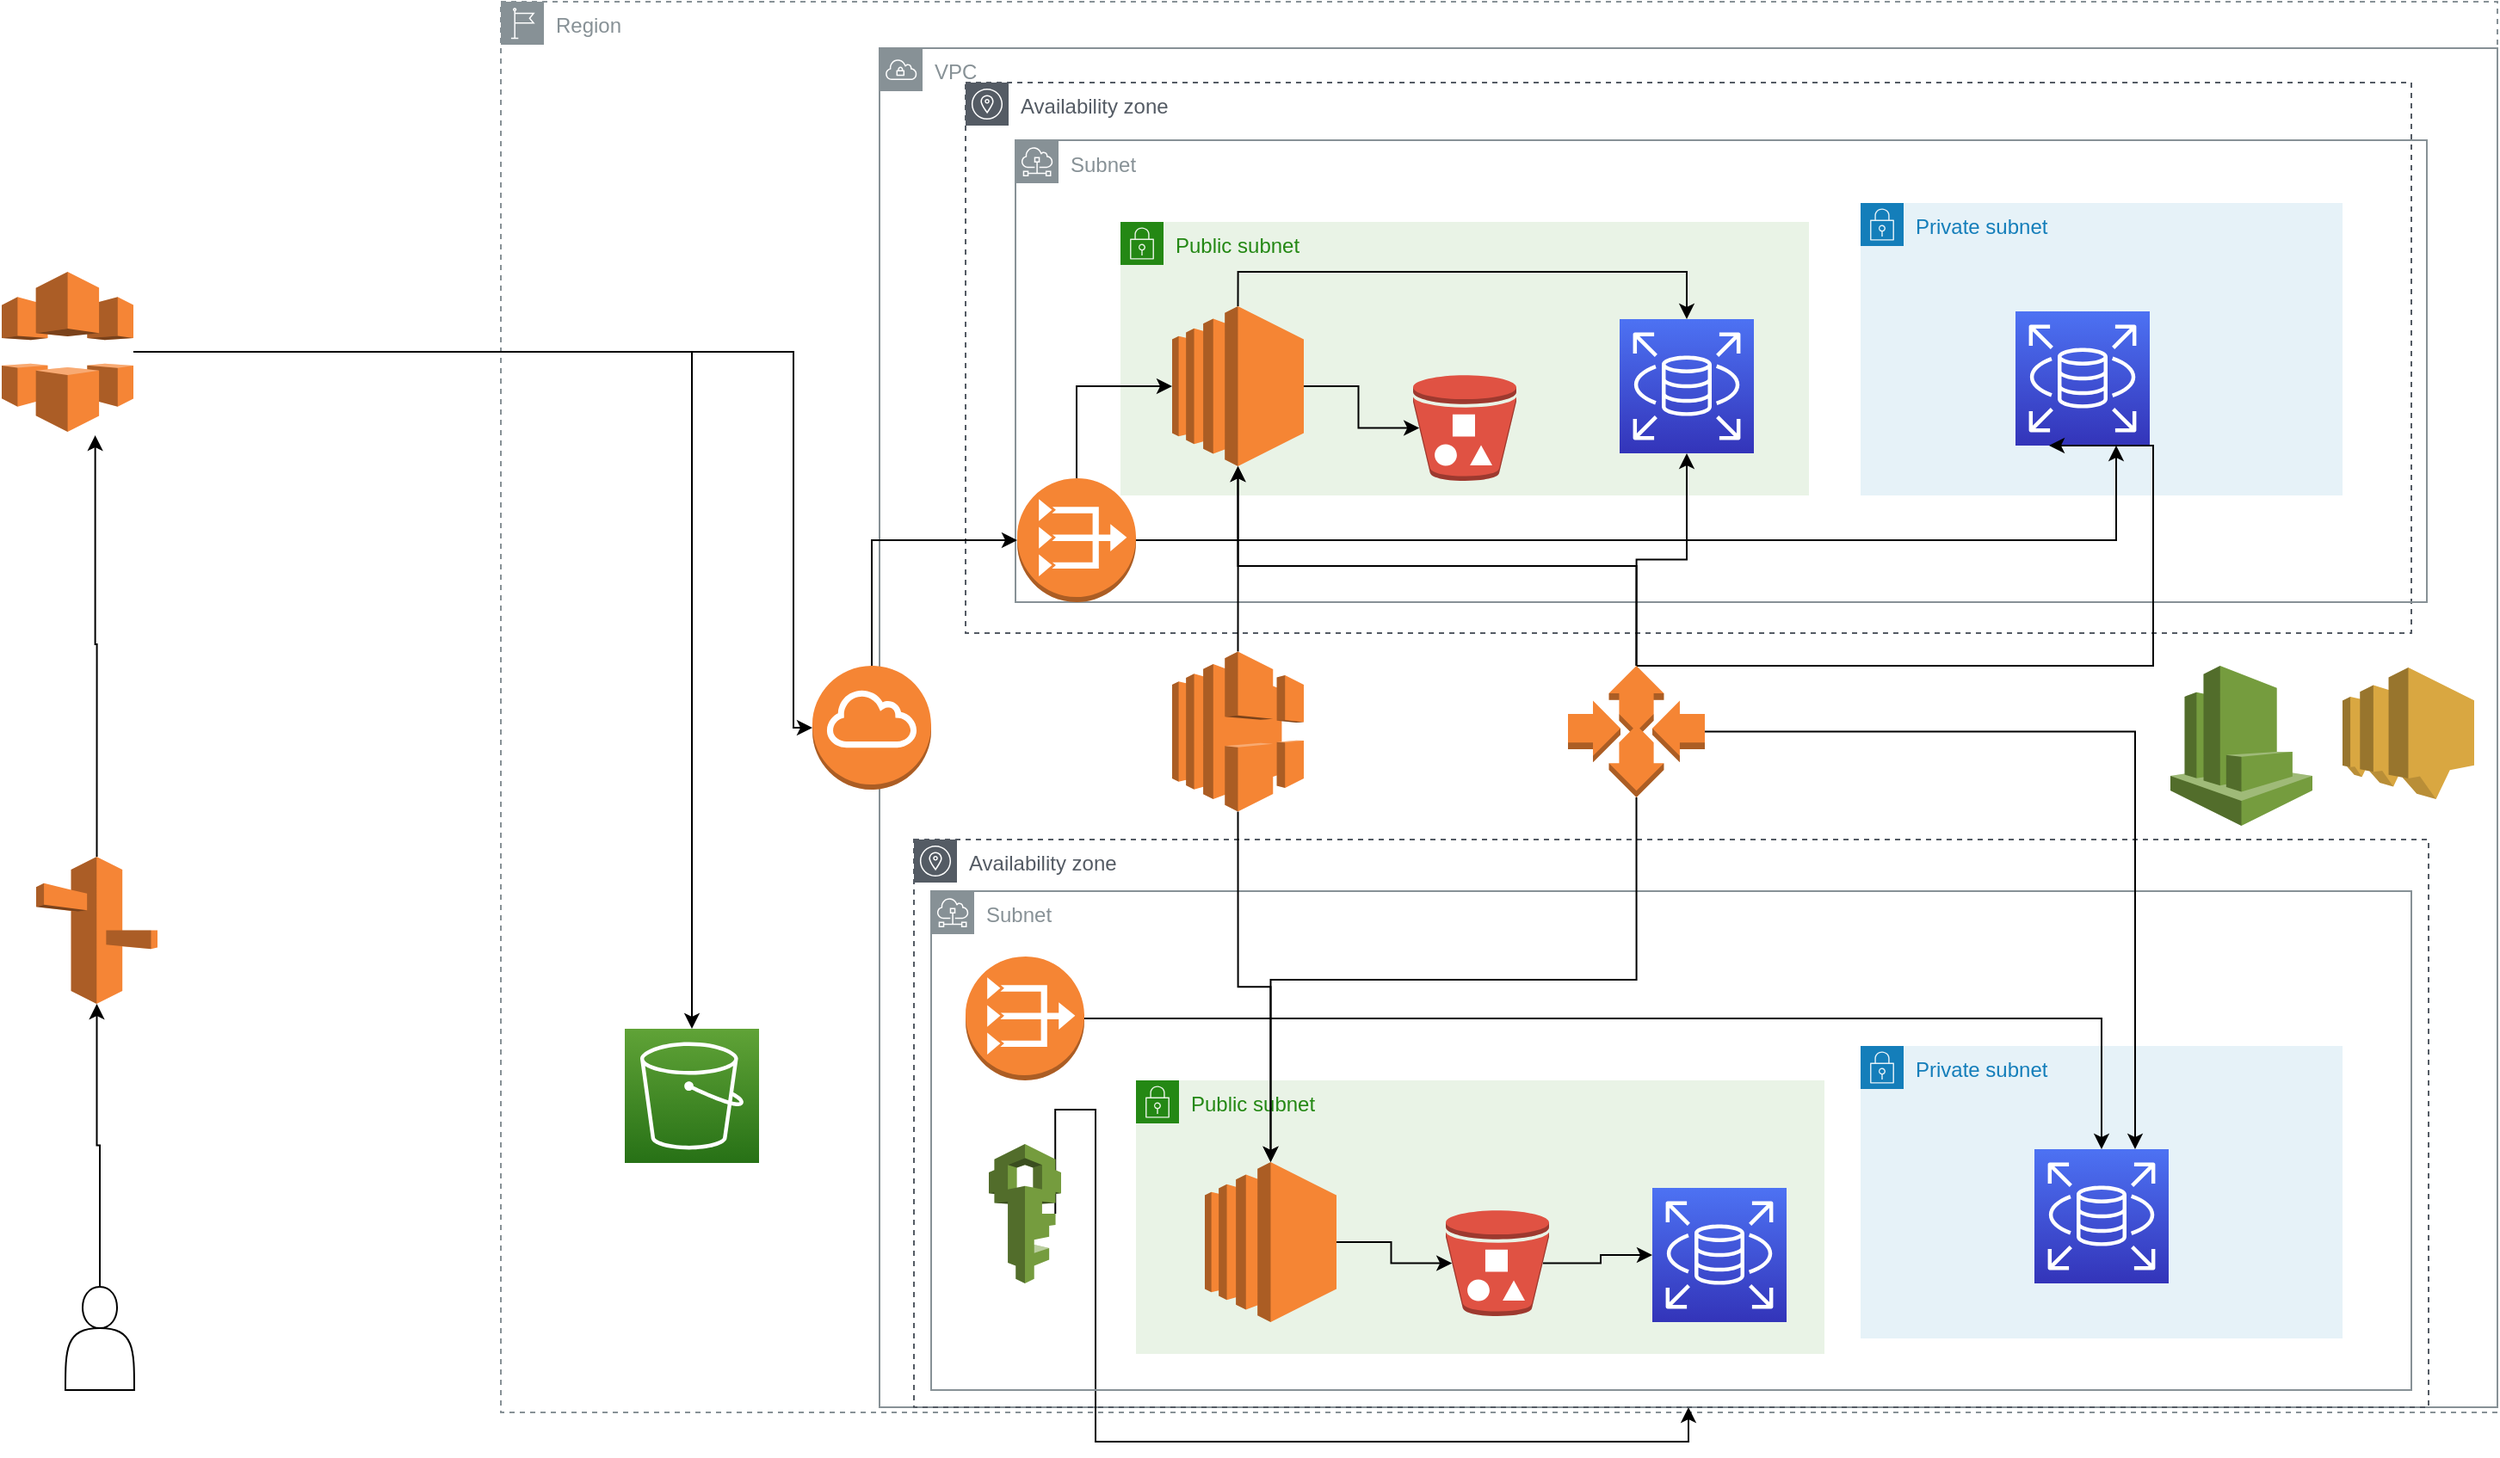 <mxfile version="15.2.5" type="github">
  <diagram id="Ht1M8jgEwFfnCIfOTk4-" name="Page-1">
    <mxGraphModel dx="2733" dy="1779" grid="1" gridSize="10" guides="1" tooltips="1" connect="1" arrows="1" fold="1" page="1" pageScale="1" pageWidth="1169" pageHeight="827" math="0" shadow="0">
      <root>
        <mxCell id="0" />
        <mxCell id="1" parent="0" />
        <mxCell id="6LrgvF6shyWRI7KwbfYu-5" value="Region" style="sketch=0;outlineConnect=0;gradientColor=none;html=1;whiteSpace=wrap;fontSize=12;fontStyle=0;shape=mxgraph.aws4.group;grIcon=mxgraph.aws4.group_region;strokeColor=#879196;fillColor=none;verticalAlign=top;align=left;spacingLeft=30;fontColor=#879196;dashed=1;" vertex="1" parent="1">
          <mxGeometry y="-827" width="1160" height="820" as="geometry" />
        </mxCell>
        <mxCell id="6LrgvF6shyWRI7KwbfYu-2" value="VPC" style="sketch=0;outlineConnect=0;gradientColor=none;html=1;whiteSpace=wrap;fontSize=12;fontStyle=0;shape=mxgraph.aws4.group;grIcon=mxgraph.aws4.group_vpc;strokeColor=#879196;fillColor=none;verticalAlign=top;align=left;spacingLeft=30;fontColor=#879196;dashed=0;" vertex="1" parent="1">
          <mxGeometry x="220" y="-800" width="940" height="790" as="geometry" />
        </mxCell>
        <mxCell id="6LrgvF6shyWRI7KwbfYu-11" value="Availability zone" style="sketch=0;outlineConnect=0;gradientColor=none;html=1;whiteSpace=wrap;fontSize=12;fontStyle=0;shape=mxgraph.aws4.group;grIcon=mxgraph.aws4.group_availability_zone;strokeColor=#545B64;fillColor=none;verticalAlign=top;align=left;spacingLeft=30;fontColor=#545B64;dashed=1;" vertex="1" parent="1">
          <mxGeometry x="270" y="-780" width="840" height="320" as="geometry" />
        </mxCell>
        <mxCell id="6LrgvF6shyWRI7KwbfYu-28" value="Subnet" style="sketch=0;outlineConnect=0;gradientColor=none;html=1;whiteSpace=wrap;fontSize=12;fontStyle=0;shape=mxgraph.aws4.group;grIcon=mxgraph.aws4.group_subnet;strokeColor=#879196;fillColor=none;verticalAlign=top;align=left;spacingLeft=30;fontColor=#879196;dashed=0;" vertex="1" parent="1">
          <mxGeometry x="299" y="-746.5" width="820" height="268.5" as="geometry" />
        </mxCell>
        <mxCell id="6LrgvF6shyWRI7KwbfYu-37" style="edgeStyle=orthogonalEdgeStyle;rounded=0;orthogonalLoop=1;jettySize=auto;html=1;exitX=0.5;exitY=0;exitDx=0;exitDy=0;exitPerimeter=0;entryX=0.71;entryY=1.022;entryDx=0;entryDy=0;entryPerimeter=0;" edge="1" parent="1" source="6LrgvF6shyWRI7KwbfYu-3" target="6LrgvF6shyWRI7KwbfYu-7">
          <mxGeometry relative="1" as="geometry" />
        </mxCell>
        <mxCell id="6LrgvF6shyWRI7KwbfYu-3" value="" style="outlineConnect=0;dashed=0;verticalLabelPosition=bottom;verticalAlign=top;align=center;html=1;shape=mxgraph.aws3.route_53;fillColor=#F58536;gradientColor=none;" vertex="1" parent="1">
          <mxGeometry x="-270" y="-330" width="70.5" height="85.5" as="geometry" />
        </mxCell>
        <mxCell id="6LrgvF6shyWRI7KwbfYu-43" style="edgeStyle=orthogonalEdgeStyle;rounded=0;orthogonalLoop=1;jettySize=auto;html=1;exitX=0.5;exitY=0;exitDx=0;exitDy=0;exitPerimeter=0;entryX=0;entryY=0.5;entryDx=0;entryDy=0;entryPerimeter=0;" edge="1" parent="1" source="6LrgvF6shyWRI7KwbfYu-4" target="6LrgvF6shyWRI7KwbfYu-29">
          <mxGeometry relative="1" as="geometry" />
        </mxCell>
        <mxCell id="6LrgvF6shyWRI7KwbfYu-4" value="" style="outlineConnect=0;dashed=0;verticalLabelPosition=bottom;verticalAlign=top;align=center;html=1;shape=mxgraph.aws3.internet_gateway;fillColor=#F58534;gradientColor=none;" vertex="1" parent="1">
          <mxGeometry x="181" y="-441" width="69" height="72" as="geometry" />
        </mxCell>
        <mxCell id="6LrgvF6shyWRI7KwbfYu-68" style="edgeStyle=orthogonalEdgeStyle;rounded=0;orthogonalLoop=1;jettySize=auto;html=1;exitX=1;exitY=0.5;exitDx=0;exitDy=0;exitPerimeter=0;" edge="1" parent="1" source="6LrgvF6shyWRI7KwbfYu-7" target="6LrgvF6shyWRI7KwbfYu-4">
          <mxGeometry relative="1" as="geometry">
            <Array as="points">
              <mxPoint x="170" y="-623" />
              <mxPoint x="170" y="-405" />
            </Array>
          </mxGeometry>
        </mxCell>
        <mxCell id="6LrgvF6shyWRI7KwbfYu-69" style="edgeStyle=orthogonalEdgeStyle;rounded=0;orthogonalLoop=1;jettySize=auto;html=1;exitX=1;exitY=0.5;exitDx=0;exitDy=0;exitPerimeter=0;" edge="1" parent="1" source="6LrgvF6shyWRI7KwbfYu-7" target="6LrgvF6shyWRI7KwbfYu-9">
          <mxGeometry relative="1" as="geometry" />
        </mxCell>
        <mxCell id="6LrgvF6shyWRI7KwbfYu-7" value="" style="outlineConnect=0;dashed=0;verticalLabelPosition=bottom;verticalAlign=top;align=center;html=1;shape=mxgraph.aws3.cloudfront;fillColor=#F58536;gradientColor=none;" vertex="1" parent="1">
          <mxGeometry x="-290" y="-670" width="76.5" height="93" as="geometry" />
        </mxCell>
        <mxCell id="6LrgvF6shyWRI7KwbfYu-40" style="edgeStyle=orthogonalEdgeStyle;rounded=0;orthogonalLoop=1;jettySize=auto;html=1;exitX=0.92;exitY=0.5;exitDx=0;exitDy=0;exitPerimeter=0;" edge="1" parent="1" source="6LrgvF6shyWRI7KwbfYu-8" target="6LrgvF6shyWRI7KwbfYu-2">
          <mxGeometry relative="1" as="geometry" />
        </mxCell>
        <mxCell id="6LrgvF6shyWRI7KwbfYu-8" value="" style="outlineConnect=0;dashed=0;verticalLabelPosition=bottom;verticalAlign=top;align=center;html=1;shape=mxgraph.aws3.iam;fillColor=#759C3E;gradientColor=none;" vertex="1" parent="1">
          <mxGeometry x="283.5" y="-163" width="42" height="81" as="geometry" />
        </mxCell>
        <mxCell id="6LrgvF6shyWRI7KwbfYu-9" value="" style="sketch=0;points=[[0,0,0],[0.25,0,0],[0.5,0,0],[0.75,0,0],[1,0,0],[0,1,0],[0.25,1,0],[0.5,1,0],[0.75,1,0],[1,1,0],[0,0.25,0],[0,0.5,0],[0,0.75,0],[1,0.25,0],[1,0.5,0],[1,0.75,0]];outlineConnect=0;fontColor=#232F3E;gradientColor=#60A337;gradientDirection=north;fillColor=#277116;strokeColor=#ffffff;dashed=0;verticalLabelPosition=bottom;verticalAlign=top;align=center;html=1;fontSize=12;fontStyle=0;aspect=fixed;shape=mxgraph.aws4.resourceIcon;resIcon=mxgraph.aws4.s3;" vertex="1" parent="1">
          <mxGeometry x="72" y="-230" width="78" height="78" as="geometry" />
        </mxCell>
        <mxCell id="6LrgvF6shyWRI7KwbfYu-12" value="Availability zone" style="sketch=0;outlineConnect=0;gradientColor=none;html=1;whiteSpace=wrap;fontSize=12;fontStyle=0;shape=mxgraph.aws4.group;grIcon=mxgraph.aws4.group_availability_zone;strokeColor=#545B64;fillColor=none;verticalAlign=top;align=left;spacingLeft=30;fontColor=#545B64;dashed=1;" vertex="1" parent="1">
          <mxGeometry x="240" y="-340" width="880" height="330" as="geometry" />
        </mxCell>
        <mxCell id="6LrgvF6shyWRI7KwbfYu-14" value="Subnet" style="sketch=0;outlineConnect=0;gradientColor=none;html=1;whiteSpace=wrap;fontSize=12;fontStyle=0;shape=mxgraph.aws4.group;grIcon=mxgraph.aws4.group_subnet;strokeColor=#879196;fillColor=none;verticalAlign=top;align=left;spacingLeft=30;fontColor=#879196;dashed=0;" vertex="1" parent="1">
          <mxGeometry x="250" y="-310" width="860" height="290" as="geometry" />
        </mxCell>
        <mxCell id="6LrgvF6shyWRI7KwbfYu-15" value="Public subnet" style="points=[[0,0],[0.25,0],[0.5,0],[0.75,0],[1,0],[1,0.25],[1,0.5],[1,0.75],[1,1],[0.75,1],[0.5,1],[0.25,1],[0,1],[0,0.75],[0,0.5],[0,0.25]];outlineConnect=0;gradientColor=none;html=1;whiteSpace=wrap;fontSize=12;fontStyle=0;shape=mxgraph.aws4.group;grIcon=mxgraph.aws4.group_security_group;grStroke=0;strokeColor=#248814;fillColor=#E9F3E6;verticalAlign=top;align=left;spacingLeft=30;fontColor=#248814;dashed=0;" vertex="1" parent="1">
          <mxGeometry x="360" y="-699" width="400" height="159" as="geometry" />
        </mxCell>
        <mxCell id="6LrgvF6shyWRI7KwbfYu-16" value="Private subnet" style="points=[[0,0],[0.25,0],[0.5,0],[0.75,0],[1,0],[1,0.25],[1,0.5],[1,0.75],[1,1],[0.75,1],[0.5,1],[0.25,1],[0,1],[0,0.75],[0,0.5],[0,0.25]];outlineConnect=0;gradientColor=none;html=1;whiteSpace=wrap;fontSize=12;fontStyle=0;shape=mxgraph.aws4.group;grIcon=mxgraph.aws4.group_security_group;grStroke=0;strokeColor=#147EBA;fillColor=#E6F2F8;verticalAlign=top;align=left;spacingLeft=30;fontColor=#147EBA;dashed=0;" vertex="1" parent="1">
          <mxGeometry x="790" y="-710" width="280" height="170" as="geometry" />
        </mxCell>
        <mxCell id="6LrgvF6shyWRI7KwbfYu-47" style="edgeStyle=orthogonalEdgeStyle;rounded=0;orthogonalLoop=1;jettySize=auto;html=1;exitX=1;exitY=0.5;exitDx=0;exitDy=0;exitPerimeter=0;entryX=0.06;entryY=0.5;entryDx=0;entryDy=0;entryPerimeter=0;" edge="1" parent="1" source="6LrgvF6shyWRI7KwbfYu-17" target="6LrgvF6shyWRI7KwbfYu-20">
          <mxGeometry relative="1" as="geometry" />
        </mxCell>
        <mxCell id="6LrgvF6shyWRI7KwbfYu-49" style="edgeStyle=orthogonalEdgeStyle;rounded=0;orthogonalLoop=1;jettySize=auto;html=1;exitX=0.5;exitY=0;exitDx=0;exitDy=0;exitPerimeter=0;entryX=0.5;entryY=0;entryDx=0;entryDy=0;entryPerimeter=0;" edge="1" parent="1" source="6LrgvF6shyWRI7KwbfYu-17" target="6LrgvF6shyWRI7KwbfYu-18">
          <mxGeometry relative="1" as="geometry" />
        </mxCell>
        <mxCell id="6LrgvF6shyWRI7KwbfYu-17" value="" style="outlineConnect=0;dashed=0;verticalLabelPosition=bottom;verticalAlign=top;align=center;html=1;shape=mxgraph.aws3.ec2;fillColor=#F58534;gradientColor=none;" vertex="1" parent="1">
          <mxGeometry x="390" y="-650" width="76.5" height="93" as="geometry" />
        </mxCell>
        <mxCell id="6LrgvF6shyWRI7KwbfYu-18" value="" style="sketch=0;points=[[0,0,0],[0.25,0,0],[0.5,0,0],[0.75,0,0],[1,0,0],[0,1,0],[0.25,1,0],[0.5,1,0],[0.75,1,0],[1,1,0],[0,0.25,0],[0,0.5,0],[0,0.75,0],[1,0.25,0],[1,0.5,0],[1,0.75,0]];outlineConnect=0;fontColor=#232F3E;gradientColor=#4D72F3;gradientDirection=north;fillColor=#3334B9;strokeColor=#ffffff;dashed=0;verticalLabelPosition=bottom;verticalAlign=top;align=center;html=1;fontSize=12;fontStyle=0;aspect=fixed;shape=mxgraph.aws4.resourceIcon;resIcon=mxgraph.aws4.rds;" vertex="1" parent="1">
          <mxGeometry x="650" y="-642.5" width="78" height="78" as="geometry" />
        </mxCell>
        <mxCell id="6LrgvF6shyWRI7KwbfYu-20" value="" style="outlineConnect=0;dashed=0;verticalLabelPosition=bottom;verticalAlign=top;align=center;html=1;shape=mxgraph.aws3.bucket_with_objects;fillColor=#E05243;gradientColor=none;" vertex="1" parent="1">
          <mxGeometry x="530" y="-610" width="60" height="61.5" as="geometry" />
        </mxCell>
        <mxCell id="6LrgvF6shyWRI7KwbfYu-21" value="" style="sketch=0;points=[[0,0,0],[0.25,0,0],[0.5,0,0],[0.75,0,0],[1,0,0],[0,1,0],[0.25,1,0],[0.5,1,0],[0.75,1,0],[1,1,0],[0,0.25,0],[0,0.5,0],[0,0.75,0],[1,0.25,0],[1,0.5,0],[1,0.75,0]];outlineConnect=0;fontColor=#232F3E;gradientColor=#4D72F3;gradientDirection=north;fillColor=#3334B9;strokeColor=#ffffff;dashed=0;verticalLabelPosition=bottom;verticalAlign=top;align=center;html=1;fontSize=12;fontStyle=0;aspect=fixed;shape=mxgraph.aws4.resourceIcon;resIcon=mxgraph.aws4.rds;" vertex="1" parent="1">
          <mxGeometry x="880" y="-647" width="78" height="78" as="geometry" />
        </mxCell>
        <mxCell id="6LrgvF6shyWRI7KwbfYu-22" value="Public subnet" style="points=[[0,0],[0.25,0],[0.5,0],[0.75,0],[1,0],[1,0.25],[1,0.5],[1,0.75],[1,1],[0.75,1],[0.5,1],[0.25,1],[0,1],[0,0.75],[0,0.5],[0,0.25]];outlineConnect=0;gradientColor=none;html=1;whiteSpace=wrap;fontSize=12;fontStyle=0;shape=mxgraph.aws4.group;grIcon=mxgraph.aws4.group_security_group;grStroke=0;strokeColor=#248814;fillColor=#E9F3E6;verticalAlign=top;align=left;spacingLeft=30;fontColor=#248814;dashed=0;" vertex="1" parent="1">
          <mxGeometry x="369" y="-200" width="400" height="159" as="geometry" />
        </mxCell>
        <mxCell id="6LrgvF6shyWRI7KwbfYu-54" style="edgeStyle=orthogonalEdgeStyle;rounded=0;orthogonalLoop=1;jettySize=auto;html=1;exitX=1;exitY=0.5;exitDx=0;exitDy=0;exitPerimeter=0;entryX=0.06;entryY=0.5;entryDx=0;entryDy=0;entryPerimeter=0;" edge="1" parent="1" source="6LrgvF6shyWRI7KwbfYu-23" target="6LrgvF6shyWRI7KwbfYu-24">
          <mxGeometry relative="1" as="geometry" />
        </mxCell>
        <mxCell id="6LrgvF6shyWRI7KwbfYu-23" value="" style="outlineConnect=0;dashed=0;verticalLabelPosition=bottom;verticalAlign=top;align=center;html=1;shape=mxgraph.aws3.ec2;fillColor=#F58534;gradientColor=none;" vertex="1" parent="1">
          <mxGeometry x="409" y="-152.5" width="76.5" height="93" as="geometry" />
        </mxCell>
        <mxCell id="6LrgvF6shyWRI7KwbfYu-55" style="edgeStyle=orthogonalEdgeStyle;rounded=0;orthogonalLoop=1;jettySize=auto;html=1;exitX=0.94;exitY=0.5;exitDx=0;exitDy=0;exitPerimeter=0;entryX=0;entryY=0.5;entryDx=0;entryDy=0;entryPerimeter=0;" edge="1" parent="1" source="6LrgvF6shyWRI7KwbfYu-24" target="6LrgvF6shyWRI7KwbfYu-25">
          <mxGeometry relative="1" as="geometry" />
        </mxCell>
        <mxCell id="6LrgvF6shyWRI7KwbfYu-24" value="" style="outlineConnect=0;dashed=0;verticalLabelPosition=bottom;verticalAlign=top;align=center;html=1;shape=mxgraph.aws3.bucket_with_objects;fillColor=#E05243;gradientColor=none;" vertex="1" parent="1">
          <mxGeometry x="549" y="-124.5" width="60" height="61.5" as="geometry" />
        </mxCell>
        <mxCell id="6LrgvF6shyWRI7KwbfYu-25" value="" style="sketch=0;points=[[0,0,0],[0.25,0,0],[0.5,0,0],[0.75,0,0],[1,0,0],[0,1,0],[0.25,1,0],[0.5,1,0],[0.75,1,0],[1,1,0],[0,0.25,0],[0,0.5,0],[0,0.75,0],[1,0.25,0],[1,0.5,0],[1,0.75,0]];outlineConnect=0;fontColor=#232F3E;gradientColor=#4D72F3;gradientDirection=north;fillColor=#3334B9;strokeColor=#ffffff;dashed=0;verticalLabelPosition=bottom;verticalAlign=top;align=center;html=1;fontSize=12;fontStyle=0;aspect=fixed;shape=mxgraph.aws4.resourceIcon;resIcon=mxgraph.aws4.rds;" vertex="1" parent="1">
          <mxGeometry x="669" y="-137.5" width="78" height="78" as="geometry" />
        </mxCell>
        <mxCell id="6LrgvF6shyWRI7KwbfYu-26" value="Private subnet" style="points=[[0,0],[0.25,0],[0.5,0],[0.75,0],[1,0],[1,0.25],[1,0.5],[1,0.75],[1,1],[0.75,1],[0.5,1],[0.25,1],[0,1],[0,0.75],[0,0.5],[0,0.25]];outlineConnect=0;gradientColor=none;html=1;whiteSpace=wrap;fontSize=12;fontStyle=0;shape=mxgraph.aws4.group;grIcon=mxgraph.aws4.group_security_group;grStroke=0;strokeColor=#147EBA;fillColor=#E6F2F8;verticalAlign=top;align=left;spacingLeft=30;fontColor=#147EBA;dashed=0;" vertex="1" parent="1">
          <mxGeometry x="790" y="-220" width="280" height="170" as="geometry" />
        </mxCell>
        <mxCell id="6LrgvF6shyWRI7KwbfYu-27" value="" style="sketch=0;points=[[0,0,0],[0.25,0,0],[0.5,0,0],[0.75,0,0],[1,0,0],[0,1,0],[0.25,1,0],[0.5,1,0],[0.75,1,0],[1,1,0],[0,0.25,0],[0,0.5,0],[0,0.75,0],[1,0.25,0],[1,0.5,0],[1,0.75,0]];outlineConnect=0;fontColor=#232F3E;gradientColor=#4D72F3;gradientDirection=north;fillColor=#3334B9;strokeColor=#ffffff;dashed=0;verticalLabelPosition=bottom;verticalAlign=top;align=center;html=1;fontSize=12;fontStyle=0;aspect=fixed;shape=mxgraph.aws4.resourceIcon;resIcon=mxgraph.aws4.rds;" vertex="1" parent="1">
          <mxGeometry x="891" y="-160" width="78" height="78" as="geometry" />
        </mxCell>
        <mxCell id="6LrgvF6shyWRI7KwbfYu-45" style="edgeStyle=orthogonalEdgeStyle;rounded=0;orthogonalLoop=1;jettySize=auto;html=1;exitX=0.5;exitY=0;exitDx=0;exitDy=0;exitPerimeter=0;entryX=0;entryY=0.5;entryDx=0;entryDy=0;entryPerimeter=0;" edge="1" parent="1" source="6LrgvF6shyWRI7KwbfYu-29" target="6LrgvF6shyWRI7KwbfYu-17">
          <mxGeometry relative="1" as="geometry" />
        </mxCell>
        <mxCell id="6LrgvF6shyWRI7KwbfYu-46" style="edgeStyle=orthogonalEdgeStyle;rounded=0;orthogonalLoop=1;jettySize=auto;html=1;exitX=1;exitY=0.5;exitDx=0;exitDy=0;exitPerimeter=0;entryX=0.75;entryY=1;entryDx=0;entryDy=0;entryPerimeter=0;" edge="1" parent="1" source="6LrgvF6shyWRI7KwbfYu-29" target="6LrgvF6shyWRI7KwbfYu-21">
          <mxGeometry relative="1" as="geometry" />
        </mxCell>
        <mxCell id="6LrgvF6shyWRI7KwbfYu-29" value="" style="outlineConnect=0;dashed=0;verticalLabelPosition=bottom;verticalAlign=top;align=center;html=1;shape=mxgraph.aws3.vpc_nat_gateway;fillColor=#F58534;gradientColor=none;" vertex="1" parent="1">
          <mxGeometry x="300" y="-550" width="69" height="72" as="geometry" />
        </mxCell>
        <mxCell id="6LrgvF6shyWRI7KwbfYu-56" style="edgeStyle=orthogonalEdgeStyle;rounded=0;orthogonalLoop=1;jettySize=auto;html=1;exitX=1;exitY=0.5;exitDx=0;exitDy=0;exitPerimeter=0;" edge="1" parent="1" source="6LrgvF6shyWRI7KwbfYu-30" target="6LrgvF6shyWRI7KwbfYu-27">
          <mxGeometry relative="1" as="geometry" />
        </mxCell>
        <mxCell id="6LrgvF6shyWRI7KwbfYu-30" value="" style="outlineConnect=0;dashed=0;verticalLabelPosition=bottom;verticalAlign=top;align=center;html=1;shape=mxgraph.aws3.vpc_nat_gateway;fillColor=#F58534;gradientColor=none;" vertex="1" parent="1">
          <mxGeometry x="270" y="-272" width="69" height="72" as="geometry" />
        </mxCell>
        <mxCell id="6LrgvF6shyWRI7KwbfYu-50" style="edgeStyle=orthogonalEdgeStyle;rounded=0;orthogonalLoop=1;jettySize=auto;html=1;exitX=0.5;exitY=0;exitDx=0;exitDy=0;exitPerimeter=0;" edge="1" parent="1" source="6LrgvF6shyWRI7KwbfYu-31" target="6LrgvF6shyWRI7KwbfYu-17">
          <mxGeometry relative="1" as="geometry" />
        </mxCell>
        <mxCell id="6LrgvF6shyWRI7KwbfYu-51" style="edgeStyle=orthogonalEdgeStyle;rounded=0;orthogonalLoop=1;jettySize=auto;html=1;exitX=0.5;exitY=1;exitDx=0;exitDy=0;exitPerimeter=0;" edge="1" parent="1" source="6LrgvF6shyWRI7KwbfYu-31" target="6LrgvF6shyWRI7KwbfYu-23">
          <mxGeometry relative="1" as="geometry" />
        </mxCell>
        <mxCell id="6LrgvF6shyWRI7KwbfYu-31" value="" style="outlineConnect=0;dashed=0;verticalLabelPosition=bottom;verticalAlign=top;align=center;html=1;shape=mxgraph.aws3.elastic_load_balancing;fillColor=#F58534;gradientColor=none;" vertex="1" parent="1">
          <mxGeometry x="390" y="-449.25" width="76.5" height="93" as="geometry" />
        </mxCell>
        <mxCell id="6LrgvF6shyWRI7KwbfYu-52" style="edgeStyle=orthogonalEdgeStyle;rounded=0;orthogonalLoop=1;jettySize=auto;html=1;exitX=0.5;exitY=0;exitDx=0;exitDy=0;exitPerimeter=0;" edge="1" parent="1" source="6LrgvF6shyWRI7KwbfYu-32" target="6LrgvF6shyWRI7KwbfYu-17">
          <mxGeometry relative="1" as="geometry" />
        </mxCell>
        <mxCell id="6LrgvF6shyWRI7KwbfYu-53" style="edgeStyle=orthogonalEdgeStyle;rounded=0;orthogonalLoop=1;jettySize=auto;html=1;exitX=0.5;exitY=1;exitDx=0;exitDy=0;exitPerimeter=0;" edge="1" parent="1" source="6LrgvF6shyWRI7KwbfYu-32" target="6LrgvF6shyWRI7KwbfYu-23">
          <mxGeometry relative="1" as="geometry" />
        </mxCell>
        <mxCell id="6LrgvF6shyWRI7KwbfYu-57" style="edgeStyle=orthogonalEdgeStyle;rounded=0;orthogonalLoop=1;jettySize=auto;html=1;exitX=0.5;exitY=0;exitDx=0;exitDy=0;exitPerimeter=0;" edge="1" parent="1" source="6LrgvF6shyWRI7KwbfYu-32" target="6LrgvF6shyWRI7KwbfYu-18">
          <mxGeometry relative="1" as="geometry" />
        </mxCell>
        <mxCell id="6LrgvF6shyWRI7KwbfYu-58" style="edgeStyle=orthogonalEdgeStyle;rounded=0;orthogonalLoop=1;jettySize=auto;html=1;exitX=0.5;exitY=0;exitDx=0;exitDy=0;exitPerimeter=0;entryX=0.25;entryY=1;entryDx=0;entryDy=0;entryPerimeter=0;" edge="1" parent="1" source="6LrgvF6shyWRI7KwbfYu-32" target="6LrgvF6shyWRI7KwbfYu-21">
          <mxGeometry relative="1" as="geometry">
            <Array as="points">
              <mxPoint x="960" y="-441" />
              <mxPoint x="960" y="-569" />
            </Array>
          </mxGeometry>
        </mxCell>
        <mxCell id="6LrgvF6shyWRI7KwbfYu-59" style="edgeStyle=orthogonalEdgeStyle;rounded=0;orthogonalLoop=1;jettySize=auto;html=1;exitX=1;exitY=0.5;exitDx=0;exitDy=0;exitPerimeter=0;entryX=0.75;entryY=0;entryDx=0;entryDy=0;entryPerimeter=0;" edge="1" parent="1" source="6LrgvF6shyWRI7KwbfYu-32" target="6LrgvF6shyWRI7KwbfYu-27">
          <mxGeometry relative="1" as="geometry" />
        </mxCell>
        <mxCell id="6LrgvF6shyWRI7KwbfYu-32" value="" style="outlineConnect=0;dashed=0;verticalLabelPosition=bottom;verticalAlign=top;align=center;html=1;shape=mxgraph.aws3.auto_scaling;fillColor=#F58534;gradientColor=none;" vertex="1" parent="1">
          <mxGeometry x="620" y="-441" width="79.5" height="76.5" as="geometry" />
        </mxCell>
        <mxCell id="6LrgvF6shyWRI7KwbfYu-36" style="edgeStyle=orthogonalEdgeStyle;rounded=0;orthogonalLoop=1;jettySize=auto;html=1;exitX=0.5;exitY=0;exitDx=0;exitDy=0;" edge="1" parent="1" source="6LrgvF6shyWRI7KwbfYu-33" target="6LrgvF6shyWRI7KwbfYu-3">
          <mxGeometry relative="1" as="geometry" />
        </mxCell>
        <mxCell id="6LrgvF6shyWRI7KwbfYu-33" value="" style="shape=actor;whiteSpace=wrap;html=1;" vertex="1" parent="1">
          <mxGeometry x="-253" y="-80" width="40" height="60" as="geometry" />
        </mxCell>
        <mxCell id="6LrgvF6shyWRI7KwbfYu-65" value="" style="outlineConnect=0;dashed=0;verticalLabelPosition=bottom;verticalAlign=top;align=center;html=1;shape=mxgraph.aws3.cloudwatch;fillColor=#759C3E;gradientColor=none;" vertex="1" parent="1">
          <mxGeometry x="970" y="-441" width="82.5" height="93" as="geometry" />
        </mxCell>
        <mxCell id="6LrgvF6shyWRI7KwbfYu-66" value="" style="outlineConnect=0;dashed=0;verticalLabelPosition=bottom;verticalAlign=top;align=center;html=1;shape=mxgraph.aws3.sns;fillColor=#D9A741;gradientColor=none;" vertex="1" parent="1">
          <mxGeometry x="1070" y="-440" width="76.5" height="76.5" as="geometry" />
        </mxCell>
      </root>
    </mxGraphModel>
  </diagram>
</mxfile>
